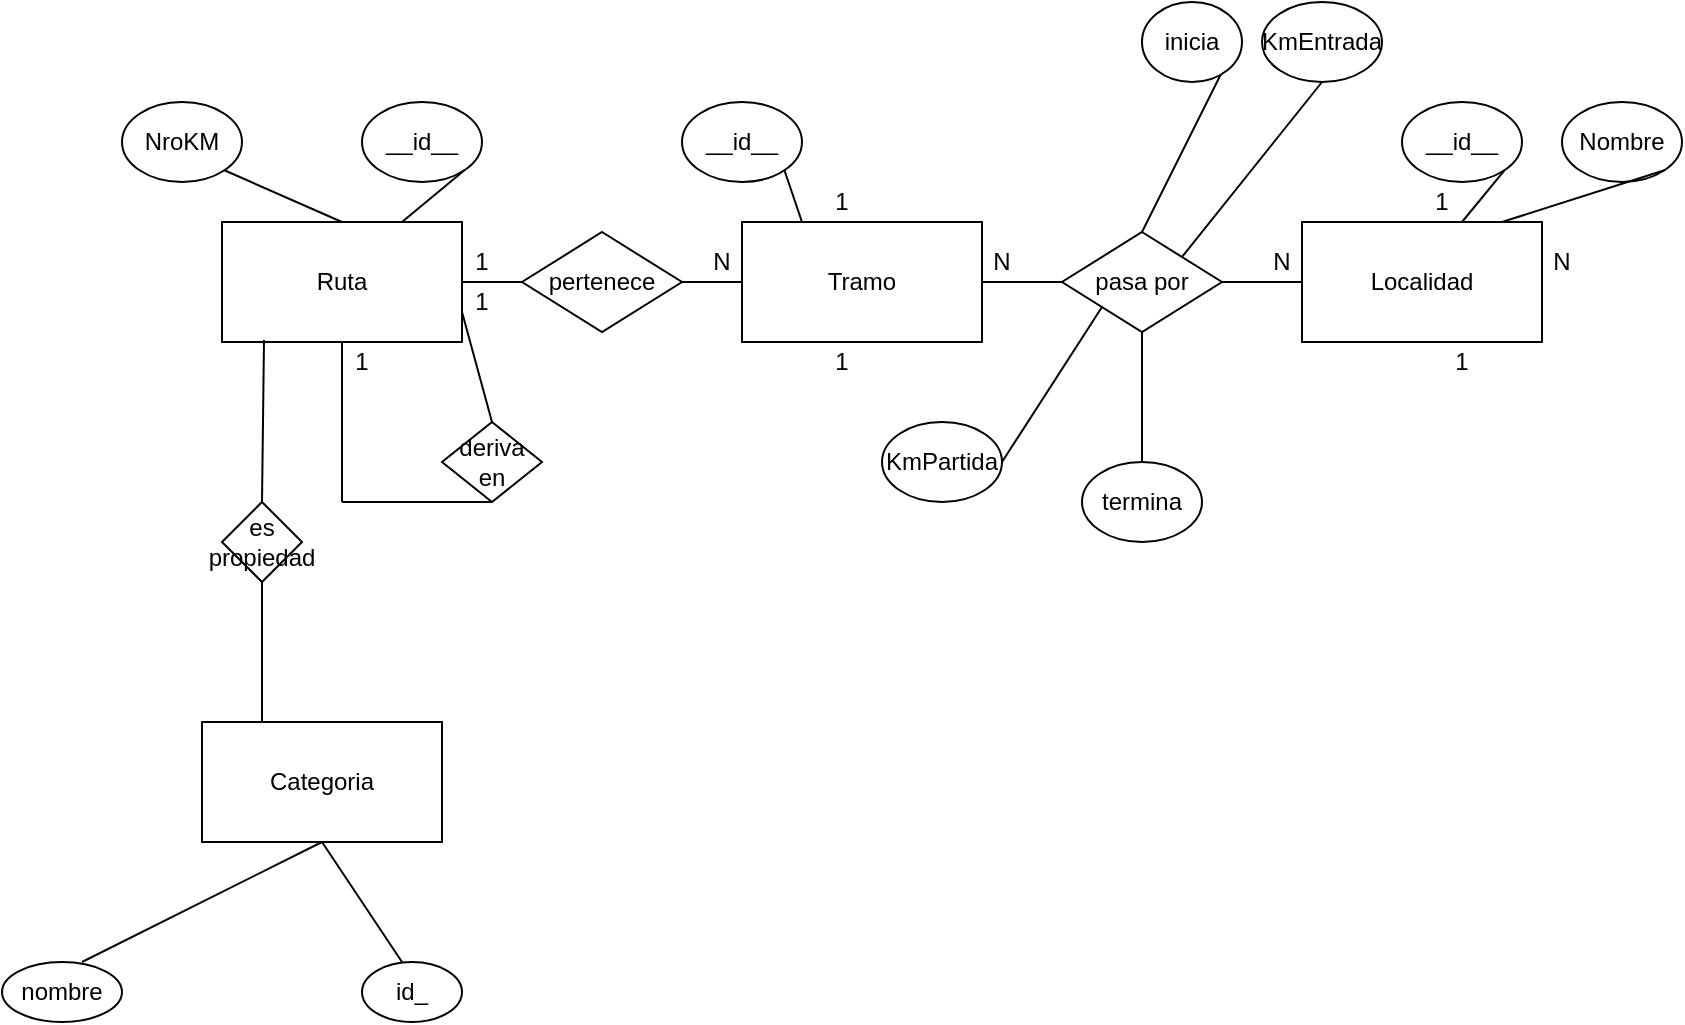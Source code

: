 <mxfile version="24.7.12">
  <diagram name="Página-1" id="OIPGHDKbjaM4GMmegSoM">
    <mxGraphModel dx="1164" dy="504" grid="1" gridSize="10" guides="1" tooltips="1" connect="1" arrows="1" fold="1" page="1" pageScale="1" pageWidth="3300" pageHeight="4681" math="0" shadow="0">
      <root>
        <mxCell id="0" />
        <mxCell id="1" parent="0" />
        <mxCell id="-mJ3mM_Ce1jkISvocHY--1" value="Ruta" style="rounded=0;whiteSpace=wrap;html=1;" parent="1" vertex="1">
          <mxGeometry x="250" y="170" width="120" height="60" as="geometry" />
        </mxCell>
        <mxCell id="-mJ3mM_Ce1jkISvocHY--2" value="Tramo" style="rounded=0;whiteSpace=wrap;html=1;" parent="1" vertex="1">
          <mxGeometry x="510" y="170" width="120" height="60" as="geometry" />
        </mxCell>
        <mxCell id="-mJ3mM_Ce1jkISvocHY--3" value="Localidad" style="rounded=0;whiteSpace=wrap;html=1;" parent="1" vertex="1">
          <mxGeometry x="790" y="170" width="120" height="60" as="geometry" />
        </mxCell>
        <mxCell id="-mJ3mM_Ce1jkISvocHY--4" value="pertenece" style="rhombus;whiteSpace=wrap;html=1;" parent="1" vertex="1">
          <mxGeometry x="400" y="175" width="80" height="50" as="geometry" />
        </mxCell>
        <mxCell id="-mJ3mM_Ce1jkISvocHY--5" value="" style="endArrow=none;html=1;rounded=0;exitX=1;exitY=0.5;exitDx=0;exitDy=0;entryX=0;entryY=0.5;entryDx=0;entryDy=0;" parent="1" source="-mJ3mM_Ce1jkISvocHY--4" target="-mJ3mM_Ce1jkISvocHY--2" edge="1">
          <mxGeometry width="50" height="50" relative="1" as="geometry">
            <mxPoint x="610" y="280" as="sourcePoint" />
            <mxPoint x="660" y="230" as="targetPoint" />
          </mxGeometry>
        </mxCell>
        <mxCell id="-mJ3mM_Ce1jkISvocHY--6" value="" style="endArrow=none;html=1;rounded=0;exitX=0;exitY=0.5;exitDx=0;exitDy=0;entryX=1;entryY=0.5;entryDx=0;entryDy=0;" parent="1" source="-mJ3mM_Ce1jkISvocHY--4" target="-mJ3mM_Ce1jkISvocHY--1" edge="1">
          <mxGeometry width="50" height="50" relative="1" as="geometry">
            <mxPoint x="610" y="280" as="sourcePoint" />
            <mxPoint x="660" y="230" as="targetPoint" />
          </mxGeometry>
        </mxCell>
        <mxCell id="-mJ3mM_Ce1jkISvocHY--7" value="pasa por" style="rhombus;whiteSpace=wrap;html=1;" parent="1" vertex="1">
          <mxGeometry x="670" y="175" width="80" height="50" as="geometry" />
        </mxCell>
        <mxCell id="-mJ3mM_Ce1jkISvocHY--9" value="" style="endArrow=none;html=1;rounded=0;entryX=0;entryY=0.5;entryDx=0;entryDy=0;exitX=1;exitY=0.5;exitDx=0;exitDy=0;" parent="1" source="-mJ3mM_Ce1jkISvocHY--2" target="-mJ3mM_Ce1jkISvocHY--7" edge="1">
          <mxGeometry width="50" height="50" relative="1" as="geometry">
            <mxPoint x="610" y="280" as="sourcePoint" />
            <mxPoint x="660" y="230" as="targetPoint" />
          </mxGeometry>
        </mxCell>
        <mxCell id="-mJ3mM_Ce1jkISvocHY--10" value="" style="endArrow=none;html=1;rounded=0;exitX=1;exitY=0.5;exitDx=0;exitDy=0;entryX=0;entryY=0.5;entryDx=0;entryDy=0;" parent="1" source="-mJ3mM_Ce1jkISvocHY--7" target="-mJ3mM_Ce1jkISvocHY--3" edge="1">
          <mxGeometry width="50" height="50" relative="1" as="geometry">
            <mxPoint x="610" y="280" as="sourcePoint" />
            <mxPoint x="660" y="230" as="targetPoint" />
          </mxGeometry>
        </mxCell>
        <mxCell id="-mJ3mM_Ce1jkISvocHY--13" value="" style="endArrow=none;html=1;rounded=0;exitX=1;exitY=0.5;exitDx=0;exitDy=0;entryX=0.5;entryY=0;entryDx=0;entryDy=0;" parent="1" target="-mJ3mM_Ce1jkISvocHY--7" edge="1">
          <mxGeometry width="50" height="50" relative="1" as="geometry">
            <mxPoint x="750" y="95" as="sourcePoint" />
            <mxPoint x="790" y="95" as="targetPoint" />
          </mxGeometry>
        </mxCell>
        <mxCell id="-mJ3mM_Ce1jkISvocHY--25" value="" style="endArrow=none;html=1;rounded=0;exitX=0.5;exitY=1;exitDx=0;exitDy=0;" parent="1" source="-mJ3mM_Ce1jkISvocHY--1" edge="1">
          <mxGeometry width="50" height="50" relative="1" as="geometry">
            <mxPoint x="620" y="300" as="sourcePoint" />
            <mxPoint x="310" y="310" as="targetPoint" />
          </mxGeometry>
        </mxCell>
        <mxCell id="-mJ3mM_Ce1jkISvocHY--26" value="Categoria" style="rounded=0;whiteSpace=wrap;html=1;" parent="1" vertex="1">
          <mxGeometry x="240" y="420" width="120" height="60" as="geometry" />
        </mxCell>
        <mxCell id="-mJ3mM_Ce1jkISvocHY--31" value="" style="endArrow=none;html=1;rounded=0;entryX=0.5;entryY=1;entryDx=0;entryDy=0;exitX=0.5;exitY=0;exitDx=0;exitDy=0;" parent="1" target="-mJ3mM_Ce1jkISvocHY--26" edge="1">
          <mxGeometry width="50" height="50" relative="1" as="geometry">
            <mxPoint x="180" y="540" as="sourcePoint" />
            <mxPoint x="670" y="550" as="targetPoint" />
          </mxGeometry>
        </mxCell>
        <mxCell id="-mJ3mM_Ce1jkISvocHY--32" value="" style="endArrow=none;html=1;rounded=0;exitX=0.5;exitY=1;exitDx=0;exitDy=0;entryX=0.5;entryY=0;entryDx=0;entryDy=0;" parent="1" source="-mJ3mM_Ce1jkISvocHY--26" edge="1">
          <mxGeometry width="50" height="50" relative="1" as="geometry">
            <mxPoint x="620" y="400" as="sourcePoint" />
            <mxPoint x="340" y="540" as="targetPoint" />
          </mxGeometry>
        </mxCell>
        <mxCell id="-mJ3mM_Ce1jkISvocHY--35" value="" style="endArrow=none;html=1;rounded=0;entryX=0.175;entryY=0.983;entryDx=0;entryDy=0;entryPerimeter=0;" parent="1" target="-mJ3mM_Ce1jkISvocHY--1" edge="1">
          <mxGeometry width="50" height="50" relative="1" as="geometry">
            <mxPoint x="270" y="310" as="sourcePoint" />
            <mxPoint x="670" y="350" as="targetPoint" />
          </mxGeometry>
        </mxCell>
        <mxCell id="-mJ3mM_Ce1jkISvocHY--37" value="1" style="text;html=1;align=center;verticalAlign=middle;whiteSpace=wrap;rounded=0;" parent="1" vertex="1">
          <mxGeometry x="370" y="180" width="20" height="20" as="geometry" />
        </mxCell>
        <mxCell id="-mJ3mM_Ce1jkISvocHY--38" value="N" style="text;html=1;align=center;verticalAlign=middle;whiteSpace=wrap;rounded=0;" parent="1" vertex="1">
          <mxGeometry x="490" y="180" width="20" height="20" as="geometry" />
        </mxCell>
        <mxCell id="-mJ3mM_Ce1jkISvocHY--39" value="1" style="text;html=1;align=center;verticalAlign=middle;whiteSpace=wrap;rounded=0;" parent="1" vertex="1">
          <mxGeometry x="550" y="150" width="20" height="20" as="geometry" />
        </mxCell>
        <mxCell id="-mJ3mM_Ce1jkISvocHY--40" value="1" style="text;html=1;align=center;verticalAlign=middle;whiteSpace=wrap;rounded=0;" parent="1" vertex="1">
          <mxGeometry x="850" y="150" width="20" height="20" as="geometry" />
        </mxCell>
        <mxCell id="-mJ3mM_Ce1jkISvocHY--41" value="1" style="text;html=1;align=center;verticalAlign=middle;whiteSpace=wrap;rounded=0;" parent="1" vertex="1">
          <mxGeometry x="550" y="230" width="20" height="20" as="geometry" />
        </mxCell>
        <mxCell id="-mJ3mM_Ce1jkISvocHY--42" value="1" style="text;html=1;align=center;verticalAlign=middle;whiteSpace=wrap;rounded=0;" parent="1" vertex="1">
          <mxGeometry x="860" y="230" width="20" height="20" as="geometry" />
        </mxCell>
        <mxCell id="-mJ3mM_Ce1jkISvocHY--43" value="N" style="text;html=1;align=center;verticalAlign=middle;whiteSpace=wrap;rounded=0;" parent="1" vertex="1">
          <mxGeometry x="630" y="180" width="20" height="20" as="geometry" />
        </mxCell>
        <mxCell id="-mJ3mM_Ce1jkISvocHY--44" value="N" style="text;html=1;align=center;verticalAlign=middle;whiteSpace=wrap;rounded=0;" parent="1" vertex="1">
          <mxGeometry x="770" y="180" width="20" height="20" as="geometry" />
        </mxCell>
        <mxCell id="-mJ3mM_Ce1jkISvocHY--45" value="N" style="text;html=1;align=center;verticalAlign=middle;whiteSpace=wrap;rounded=0;" parent="1" vertex="1">
          <mxGeometry x="910" y="180" width="20" height="20" as="geometry" />
        </mxCell>
        <mxCell id="-mJ3mM_Ce1jkISvocHY--46" value="1" style="text;html=1;align=center;verticalAlign=middle;whiteSpace=wrap;rounded=0;" parent="1" vertex="1">
          <mxGeometry x="310" y="230" width="20" height="20" as="geometry" />
        </mxCell>
        <mxCell id="-mJ3mM_Ce1jkISvocHY--48" value="KmEntrada" style="ellipse;whiteSpace=wrap;html=1;" parent="1" vertex="1">
          <mxGeometry x="770" y="60" width="60" height="40" as="geometry" />
        </mxCell>
        <mxCell id="-mJ3mM_Ce1jkISvocHY--49" value="KmPartida" style="ellipse;whiteSpace=wrap;html=1;" parent="1" vertex="1">
          <mxGeometry x="580" y="270" width="60" height="40" as="geometry" />
        </mxCell>
        <mxCell id="-mJ3mM_Ce1jkISvocHY--50" value="" style="endArrow=none;html=1;rounded=0;exitX=0.5;exitY=1;exitDx=0;exitDy=0;entryX=0.5;entryY=0;entryDx=0;entryDy=0;" parent="1" source="-mJ3mM_Ce1jkISvocHY--7" edge="1">
          <mxGeometry width="50" height="50" relative="1" as="geometry">
            <mxPoint x="620" y="310" as="sourcePoint" />
            <mxPoint x="710" y="290" as="targetPoint" />
          </mxGeometry>
        </mxCell>
        <mxCell id="-mJ3mM_Ce1jkISvocHY--51" value="NroKM" style="ellipse;whiteSpace=wrap;html=1;" parent="1" vertex="1">
          <mxGeometry x="200" y="110" width="60" height="40" as="geometry" />
        </mxCell>
        <mxCell id="-mJ3mM_Ce1jkISvocHY--52" value="" style="endArrow=none;html=1;rounded=0;entryX=1;entryY=1;entryDx=0;entryDy=0;exitX=0.5;exitY=0;exitDx=0;exitDy=0;" parent="1" source="-mJ3mM_Ce1jkISvocHY--1" target="-mJ3mM_Ce1jkISvocHY--51" edge="1">
          <mxGeometry width="50" height="50" relative="1" as="geometry">
            <mxPoint x="620" y="210" as="sourcePoint" />
            <mxPoint x="670" y="160" as="targetPoint" />
          </mxGeometry>
        </mxCell>
        <mxCell id="-mJ3mM_Ce1jkISvocHY--53" value="__id__" style="ellipse;whiteSpace=wrap;html=1;" parent="1" vertex="1">
          <mxGeometry x="480" y="110" width="60" height="40" as="geometry" />
        </mxCell>
        <mxCell id="-mJ3mM_Ce1jkISvocHY--54" value="" style="endArrow=none;html=1;rounded=0;entryX=1;entryY=1;entryDx=0;entryDy=0;exitX=0.25;exitY=0;exitDx=0;exitDy=0;" parent="1" source="-mJ3mM_Ce1jkISvocHY--2" target="-mJ3mM_Ce1jkISvocHY--53" edge="1">
          <mxGeometry width="50" height="50" relative="1" as="geometry">
            <mxPoint x="580" y="170" as="sourcePoint" />
            <mxPoint x="630" y="120" as="targetPoint" />
          </mxGeometry>
        </mxCell>
        <mxCell id="-mJ3mM_Ce1jkISvocHY--55" value="__id__" style="ellipse;whiteSpace=wrap;html=1;" parent="1" vertex="1">
          <mxGeometry x="840" y="110" width="60" height="40" as="geometry" />
        </mxCell>
        <mxCell id="-mJ3mM_Ce1jkISvocHY--56" value="" style="endArrow=none;html=1;rounded=0;entryX=1;entryY=1;entryDx=0;entryDy=0;exitX=0.25;exitY=0;exitDx=0;exitDy=0;" parent="1" target="-mJ3mM_Ce1jkISvocHY--55" edge="1">
          <mxGeometry width="50" height="50" relative="1" as="geometry">
            <mxPoint x="870" y="170" as="sourcePoint" />
            <mxPoint x="960" y="120" as="targetPoint" />
          </mxGeometry>
        </mxCell>
        <mxCell id="-mJ3mM_Ce1jkISvocHY--57" value="Nombre" style="ellipse;whiteSpace=wrap;html=1;" parent="1" vertex="1">
          <mxGeometry x="920" y="110" width="60" height="40" as="geometry" />
        </mxCell>
        <mxCell id="-mJ3mM_Ce1jkISvocHY--58" value="" style="endArrow=none;html=1;rounded=0;entryX=1;entryY=1;entryDx=0;entryDy=0;exitX=0.25;exitY=0;exitDx=0;exitDy=0;" parent="1" target="-mJ3mM_Ce1jkISvocHY--57" edge="1">
          <mxGeometry width="50" height="50" relative="1" as="geometry">
            <mxPoint x="890" y="170" as="sourcePoint" />
            <mxPoint x="980" y="120" as="targetPoint" />
          </mxGeometry>
        </mxCell>
        <mxCell id="-mJ3mM_Ce1jkISvocHY--59" value="__id__" style="ellipse;whiteSpace=wrap;html=1;" parent="1" vertex="1">
          <mxGeometry x="320" y="110" width="60" height="40" as="geometry" />
        </mxCell>
        <mxCell id="-mJ3mM_Ce1jkISvocHY--60" value="" style="endArrow=none;html=1;rounded=0;entryX=1;entryY=1;entryDx=0;entryDy=0;exitX=0.25;exitY=0;exitDx=0;exitDy=0;" parent="1" target="-mJ3mM_Ce1jkISvocHY--59" edge="1">
          <mxGeometry width="50" height="50" relative="1" as="geometry">
            <mxPoint x="340" y="170" as="sourcePoint" />
            <mxPoint x="430" y="120" as="targetPoint" />
          </mxGeometry>
        </mxCell>
        <mxCell id="a8LbDXdDb3MVbhO2vmkW-1" value="" style="endArrow=none;html=1;rounded=0;entryX=0.5;entryY=1;entryDx=0;entryDy=0;exitX=1;exitY=0;exitDx=0;exitDy=0;" edge="1" parent="1" source="-mJ3mM_Ce1jkISvocHY--7" target="-mJ3mM_Ce1jkISvocHY--48">
          <mxGeometry width="50" height="50" relative="1" as="geometry">
            <mxPoint x="660" y="240" as="sourcePoint" />
            <mxPoint x="710" y="190" as="targetPoint" />
          </mxGeometry>
        </mxCell>
        <mxCell id="a8LbDXdDb3MVbhO2vmkW-2" value="" style="endArrow=none;html=1;rounded=0;exitX=1;exitY=0.5;exitDx=0;exitDy=0;entryX=0;entryY=1;entryDx=0;entryDy=0;" edge="1" parent="1" source="-mJ3mM_Ce1jkISvocHY--49" target="-mJ3mM_Ce1jkISvocHY--7">
          <mxGeometry width="50" height="50" relative="1" as="geometry">
            <mxPoint x="660" y="240" as="sourcePoint" />
            <mxPoint x="690" y="303" as="targetPoint" />
          </mxGeometry>
        </mxCell>
        <mxCell id="a8LbDXdDb3MVbhO2vmkW-3" value="" style="endArrow=none;html=1;rounded=0;exitX=1;exitY=0.75;exitDx=0;exitDy=0;" edge="1" parent="1" source="a8LbDXdDb3MVbhO2vmkW-6">
          <mxGeometry width="50" height="50" relative="1" as="geometry">
            <mxPoint x="620" y="300" as="sourcePoint" />
            <mxPoint x="390" y="215" as="targetPoint" />
          </mxGeometry>
        </mxCell>
        <mxCell id="a8LbDXdDb3MVbhO2vmkW-5" value="" style="endArrow=none;html=1;rounded=0;entryX=0.5;entryY=1;entryDx=0;entryDy=0;" edge="1" parent="1" target="a8LbDXdDb3MVbhO2vmkW-13">
          <mxGeometry width="50" height="50" relative="1" as="geometry">
            <mxPoint x="310" y="310" as="sourcePoint" />
            <mxPoint x="380" y="310" as="targetPoint" />
          </mxGeometry>
        </mxCell>
        <mxCell id="a8LbDXdDb3MVbhO2vmkW-7" value="" style="endArrow=none;html=1;rounded=0;exitX=1;exitY=0.75;exitDx=0;exitDy=0;" edge="1" parent="1" source="-mJ3mM_Ce1jkISvocHY--1" target="a8LbDXdDb3MVbhO2vmkW-6">
          <mxGeometry width="50" height="50" relative="1" as="geometry">
            <mxPoint x="370" y="215" as="sourcePoint" />
            <mxPoint x="390" y="215" as="targetPoint" />
          </mxGeometry>
        </mxCell>
        <mxCell id="a8LbDXdDb3MVbhO2vmkW-6" value="1" style="text;html=1;align=center;verticalAlign=middle;whiteSpace=wrap;rounded=0;" vertex="1" parent="1">
          <mxGeometry x="370" y="200" width="20" height="20" as="geometry" />
        </mxCell>
        <mxCell id="a8LbDXdDb3MVbhO2vmkW-8" value="" style="endArrow=none;html=1;rounded=0;exitX=1;exitY=0.75;exitDx=0;exitDy=0;entryX=0.5;entryY=0;entryDx=0;entryDy=0;" edge="1" parent="1" source="-mJ3mM_Ce1jkISvocHY--1" target="a8LbDXdDb3MVbhO2vmkW-13">
          <mxGeometry width="50" height="50" relative="1" as="geometry">
            <mxPoint x="500" y="290" as="sourcePoint" />
            <mxPoint x="390" y="230" as="targetPoint" />
          </mxGeometry>
        </mxCell>
        <mxCell id="a8LbDXdDb3MVbhO2vmkW-9" value="es propiedad" style="rhombus;whiteSpace=wrap;html=1;" vertex="1" parent="1">
          <mxGeometry x="250" y="310" width="40" height="40" as="geometry" />
        </mxCell>
        <mxCell id="a8LbDXdDb3MVbhO2vmkW-10" value="" style="endArrow=none;html=1;rounded=0;exitX=0.5;exitY=1;exitDx=0;exitDy=0;entryX=0.25;entryY=0;entryDx=0;entryDy=0;" edge="1" parent="1" source="a8LbDXdDb3MVbhO2vmkW-9" target="-mJ3mM_Ce1jkISvocHY--26">
          <mxGeometry width="50" height="50" relative="1" as="geometry">
            <mxPoint x="470" y="370" as="sourcePoint" />
            <mxPoint x="520" y="320" as="targetPoint" />
          </mxGeometry>
        </mxCell>
        <mxCell id="a8LbDXdDb3MVbhO2vmkW-11" value="id_" style="ellipse;whiteSpace=wrap;html=1;" vertex="1" parent="1">
          <mxGeometry x="320" y="540" width="50" height="30" as="geometry" />
        </mxCell>
        <mxCell id="a8LbDXdDb3MVbhO2vmkW-12" value="nombre" style="ellipse;whiteSpace=wrap;html=1;" vertex="1" parent="1">
          <mxGeometry x="140" y="540" width="60" height="30" as="geometry" />
        </mxCell>
        <mxCell id="a8LbDXdDb3MVbhO2vmkW-13" value="deriva en" style="rhombus;whiteSpace=wrap;html=1;" vertex="1" parent="1">
          <mxGeometry x="360" y="270" width="50" height="40" as="geometry" />
        </mxCell>
        <mxCell id="a8LbDXdDb3MVbhO2vmkW-14" value="inicia" style="ellipse;whiteSpace=wrap;html=1;" vertex="1" parent="1">
          <mxGeometry x="710" y="60" width="50" height="40" as="geometry" />
        </mxCell>
        <mxCell id="a8LbDXdDb3MVbhO2vmkW-15" value="termina" style="ellipse;whiteSpace=wrap;html=1;" vertex="1" parent="1">
          <mxGeometry x="680" y="290" width="60" height="40" as="geometry" />
        </mxCell>
      </root>
    </mxGraphModel>
  </diagram>
</mxfile>
